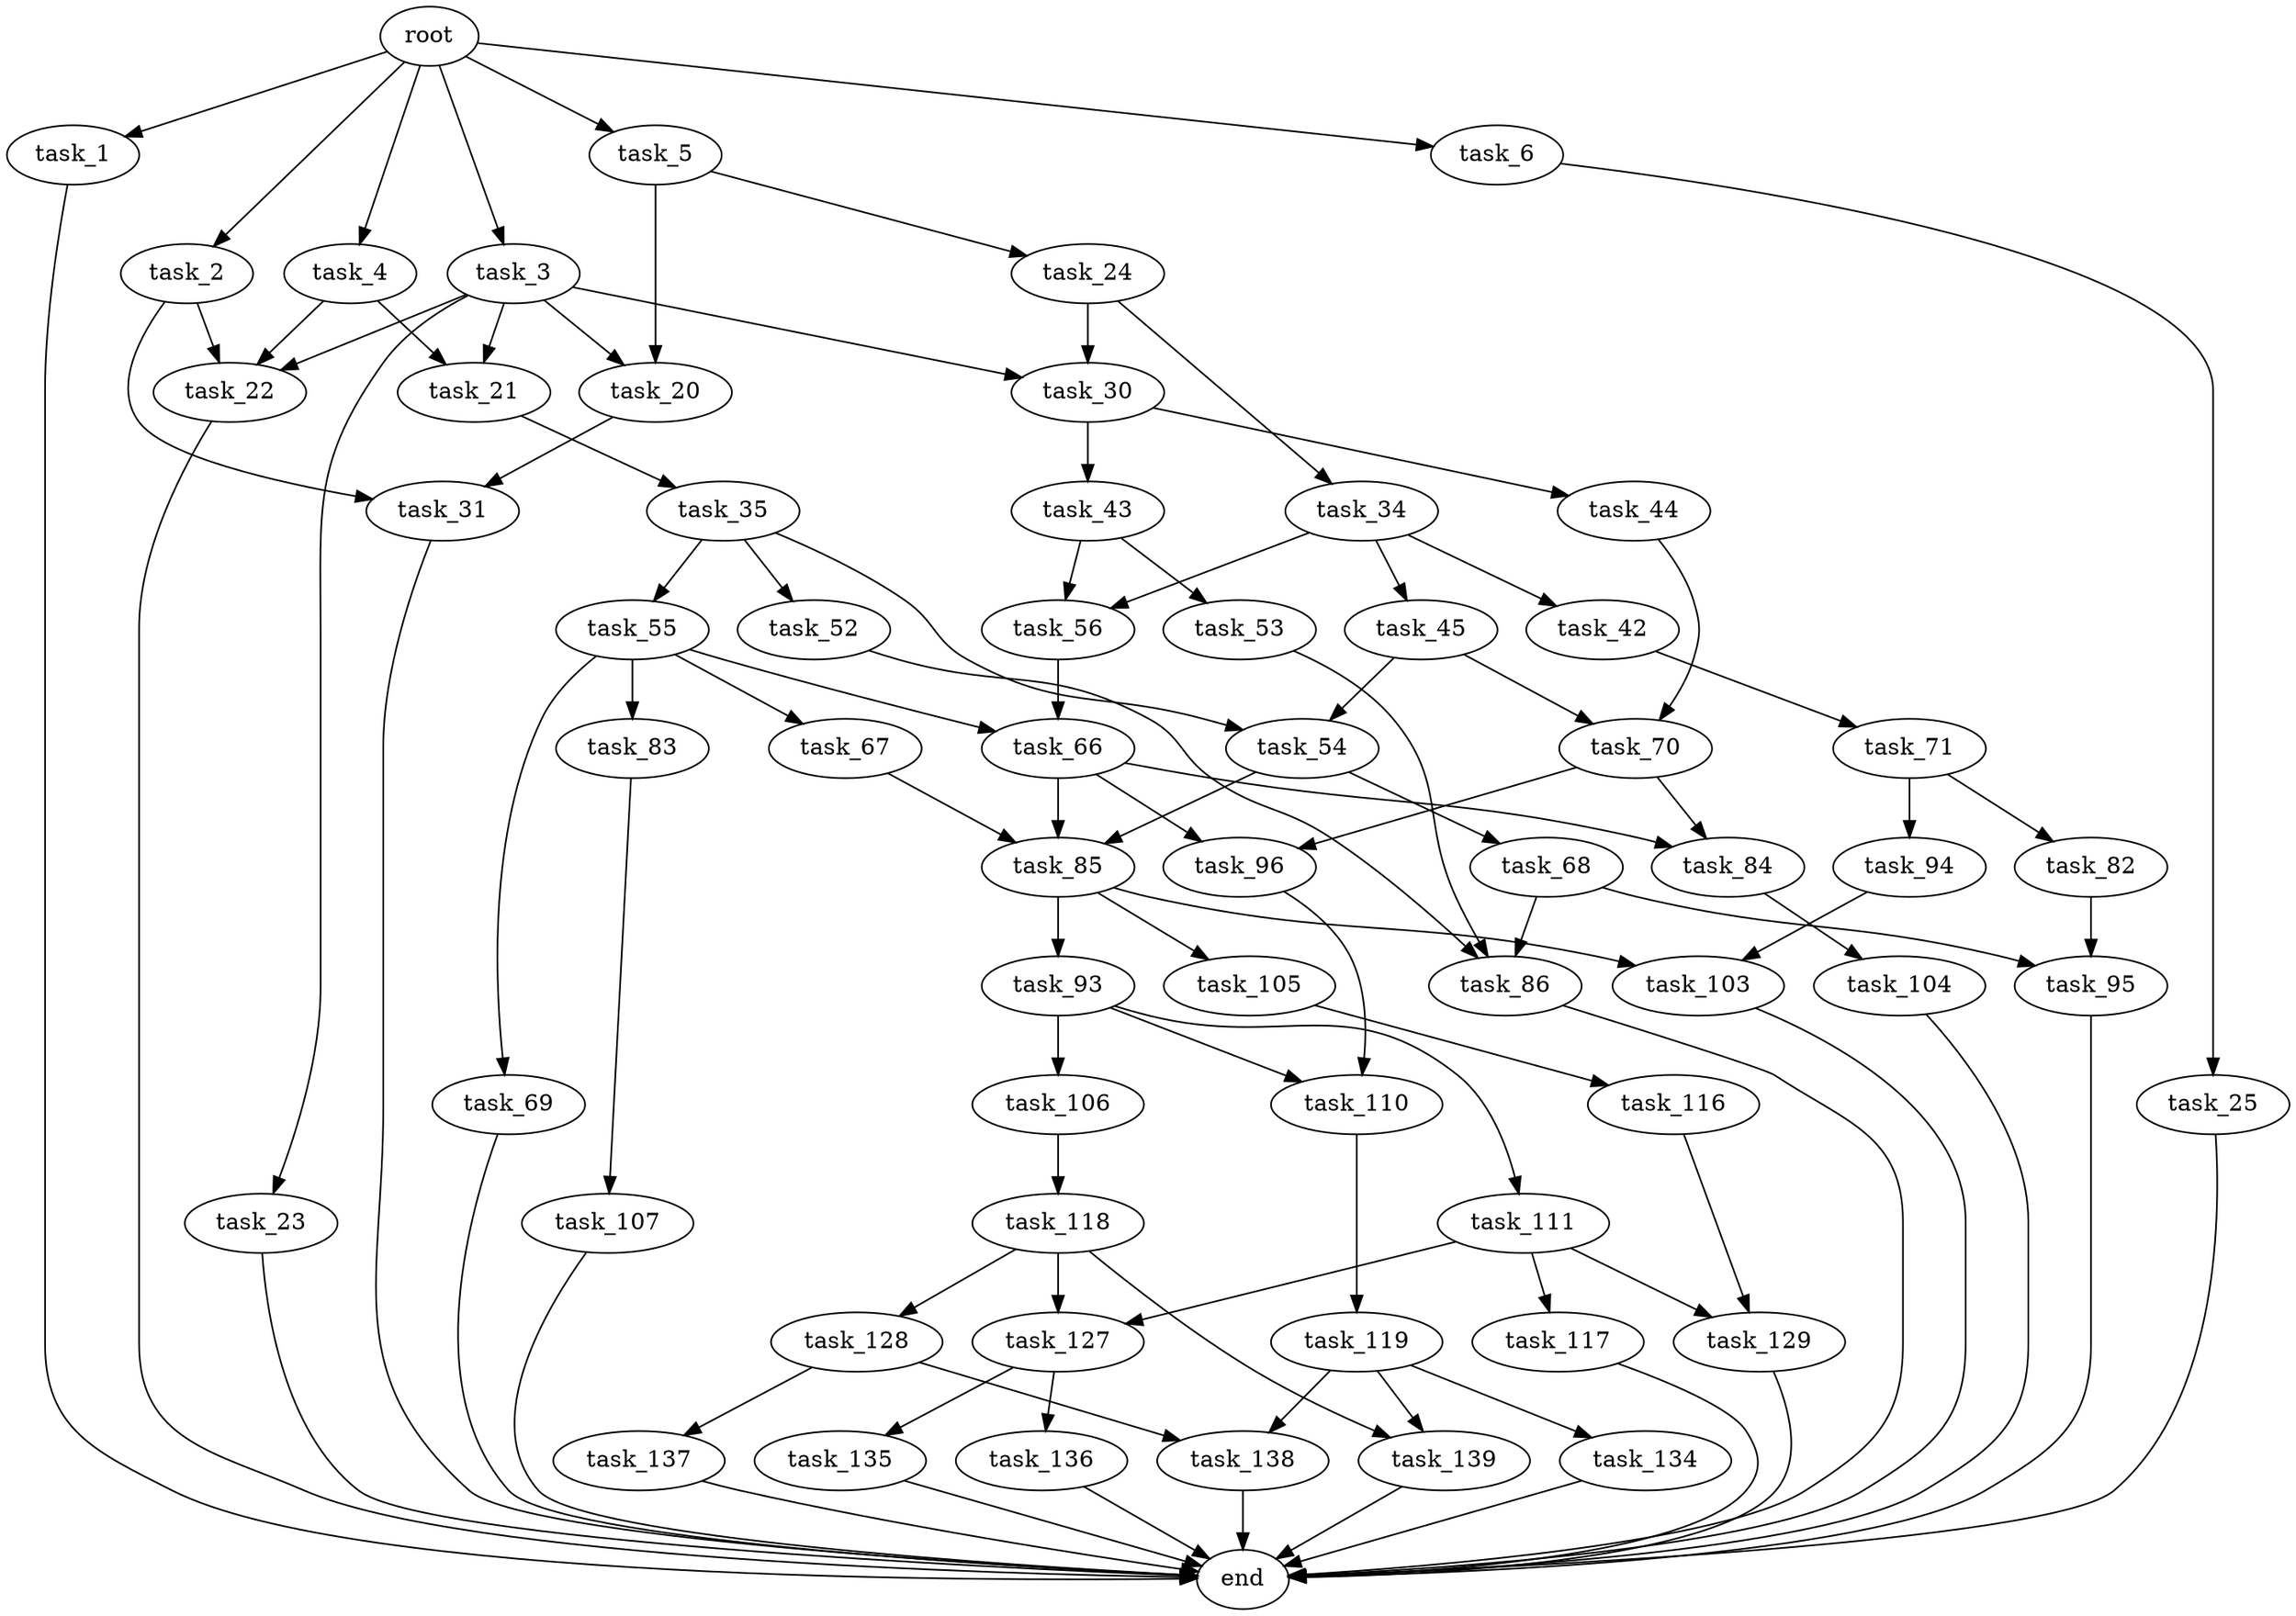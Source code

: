 digraph G {
  root [size="0.000000"];
  task_1 [size="7692201644.000000"];
  task_2 [size="181540318454.000000"];
  task_3 [size="2058408437.000000"];
  task_4 [size="368293445632.000000"];
  task_5 [size="951061895064.000000"];
  task_6 [size="28991029248.000000"];
  task_20 [size="1552223769.000000"];
  task_21 [size="11077546958.000000"];
  task_22 [size="24433386778.000000"];
  task_23 [size="282598782.000000"];
  task_24 [size="8589934592.000000"];
  task_25 [size="1073741824000.000000"];
  task_30 [size="173577737090.000000"];
  task_31 [size="782757789696.000000"];
  task_34 [size="368293445632.000000"];
  task_35 [size="8589934592.000000"];
  task_42 [size="732131975246.000000"];
  task_43 [size="94143624129.000000"];
  task_44 [size="782757789696.000000"];
  task_45 [size="549755813888.000000"];
  task_52 [size="8589934592.000000"];
  task_53 [size="828099672285.000000"];
  task_54 [size="33082784147.000000"];
  task_55 [size="1073741824000.000000"];
  task_56 [size="729964473607.000000"];
  task_66 [size="98542699683.000000"];
  task_67 [size="368293445632.000000"];
  task_68 [size="68719476736.000000"];
  task_69 [size="1073741824000.000000"];
  task_70 [size="89707396702.000000"];
  task_71 [size="139654075810.000000"];
  task_82 [size="68719476736.000000"];
  task_83 [size="1055326003867.000000"];
  task_84 [size="368293445632.000000"];
  task_85 [size="1103442424217.000000"];
  task_86 [size="2274779279.000000"];
  task_93 [size="28991029248.000000"];
  task_94 [size="231928233984.000000"];
  task_95 [size="132449223356.000000"];
  task_96 [size="12027659139.000000"];
  task_103 [size="9778376435.000000"];
  task_104 [size="4775038885.000000"];
  task_105 [size="9698304237.000000"];
  task_106 [size="1254068714.000000"];
  task_107 [size="626516795463.000000"];
  task_110 [size="9049983599.000000"];
  task_111 [size="1413075891146.000000"];
  task_116 [size="241591100078.000000"];
  task_117 [size="231928233984.000000"];
  task_118 [size="4695099448.000000"];
  task_119 [size="7151977854.000000"];
  task_127 [size="29711920795.000000"];
  task_128 [size="1883851078.000000"];
  task_129 [size="57253832904.000000"];
  task_134 [size="576722605916.000000"];
  task_135 [size="16169280701.000000"];
  task_136 [size="4328192766.000000"];
  task_137 [size="368293445632.000000"];
  task_138 [size="134217728000.000000"];
  task_139 [size="89537267509.000000"];
  end [size="0.000000"];

  root -> task_1 [size="1.000000"];
  root -> task_2 [size="1.000000"];
  root -> task_3 [size="1.000000"];
  root -> task_4 [size="1.000000"];
  root -> task_5 [size="1.000000"];
  root -> task_6 [size="1.000000"];
  task_1 -> end [size="1.000000"];
  task_2 -> task_22 [size="134217728.000000"];
  task_2 -> task_31 [size="134217728.000000"];
  task_3 -> task_20 [size="209715200.000000"];
  task_3 -> task_21 [size="209715200.000000"];
  task_3 -> task_22 [size="209715200.000000"];
  task_3 -> task_23 [size="209715200.000000"];
  task_3 -> task_30 [size="209715200.000000"];
  task_4 -> task_21 [size="411041792.000000"];
  task_4 -> task_22 [size="411041792.000000"];
  task_5 -> task_20 [size="838860800.000000"];
  task_5 -> task_24 [size="838860800.000000"];
  task_6 -> task_25 [size="75497472.000000"];
  task_20 -> task_31 [size="33554432.000000"];
  task_21 -> task_35 [size="209715200.000000"];
  task_22 -> end [size="1.000000"];
  task_23 -> end [size="1.000000"];
  task_24 -> task_30 [size="33554432.000000"];
  task_24 -> task_34 [size="33554432.000000"];
  task_25 -> end [size="1.000000"];
  task_30 -> task_43 [size="301989888.000000"];
  task_30 -> task_44 [size="301989888.000000"];
  task_31 -> end [size="1.000000"];
  task_34 -> task_42 [size="411041792.000000"];
  task_34 -> task_45 [size="411041792.000000"];
  task_34 -> task_56 [size="411041792.000000"];
  task_35 -> task_52 [size="33554432.000000"];
  task_35 -> task_54 [size="33554432.000000"];
  task_35 -> task_55 [size="33554432.000000"];
  task_42 -> task_71 [size="536870912.000000"];
  task_43 -> task_53 [size="301989888.000000"];
  task_43 -> task_56 [size="301989888.000000"];
  task_44 -> task_70 [size="679477248.000000"];
  task_45 -> task_54 [size="536870912.000000"];
  task_45 -> task_70 [size="536870912.000000"];
  task_52 -> task_86 [size="33554432.000000"];
  task_53 -> task_86 [size="679477248.000000"];
  task_54 -> task_68 [size="838860800.000000"];
  task_54 -> task_85 [size="838860800.000000"];
  task_55 -> task_66 [size="838860800.000000"];
  task_55 -> task_67 [size="838860800.000000"];
  task_55 -> task_69 [size="838860800.000000"];
  task_55 -> task_83 [size="838860800.000000"];
  task_56 -> task_66 [size="838860800.000000"];
  task_66 -> task_84 [size="134217728.000000"];
  task_66 -> task_85 [size="134217728.000000"];
  task_66 -> task_96 [size="134217728.000000"];
  task_67 -> task_85 [size="411041792.000000"];
  task_68 -> task_86 [size="134217728.000000"];
  task_68 -> task_95 [size="134217728.000000"];
  task_69 -> end [size="1.000000"];
  task_70 -> task_84 [size="75497472.000000"];
  task_70 -> task_96 [size="75497472.000000"];
  task_71 -> task_82 [size="209715200.000000"];
  task_71 -> task_94 [size="209715200.000000"];
  task_82 -> task_95 [size="134217728.000000"];
  task_83 -> task_107 [size="679477248.000000"];
  task_84 -> task_104 [size="411041792.000000"];
  task_85 -> task_93 [size="679477248.000000"];
  task_85 -> task_103 [size="679477248.000000"];
  task_85 -> task_105 [size="679477248.000000"];
  task_86 -> end [size="1.000000"];
  task_93 -> task_106 [size="75497472.000000"];
  task_93 -> task_110 [size="75497472.000000"];
  task_93 -> task_111 [size="75497472.000000"];
  task_94 -> task_103 [size="301989888.000000"];
  task_95 -> end [size="1.000000"];
  task_96 -> task_110 [size="209715200.000000"];
  task_103 -> end [size="1.000000"];
  task_104 -> end [size="1.000000"];
  task_105 -> task_116 [size="209715200.000000"];
  task_106 -> task_118 [size="134217728.000000"];
  task_107 -> end [size="1.000000"];
  task_110 -> task_119 [size="209715200.000000"];
  task_111 -> task_117 [size="838860800.000000"];
  task_111 -> task_127 [size="838860800.000000"];
  task_111 -> task_129 [size="838860800.000000"];
  task_116 -> task_129 [size="209715200.000000"];
  task_117 -> end [size="1.000000"];
  task_118 -> task_127 [size="209715200.000000"];
  task_118 -> task_128 [size="209715200.000000"];
  task_118 -> task_139 [size="209715200.000000"];
  task_119 -> task_134 [size="134217728.000000"];
  task_119 -> task_138 [size="134217728.000000"];
  task_119 -> task_139 [size="134217728.000000"];
  task_127 -> task_135 [size="679477248.000000"];
  task_127 -> task_136 [size="679477248.000000"];
  task_128 -> task_137 [size="33554432.000000"];
  task_128 -> task_138 [size="33554432.000000"];
  task_129 -> end [size="1.000000"];
  task_134 -> end [size="1.000000"];
  task_135 -> end [size="1.000000"];
  task_136 -> end [size="1.000000"];
  task_137 -> end [size="1.000000"];
  task_138 -> end [size="1.000000"];
  task_139 -> end [size="1.000000"];
}
